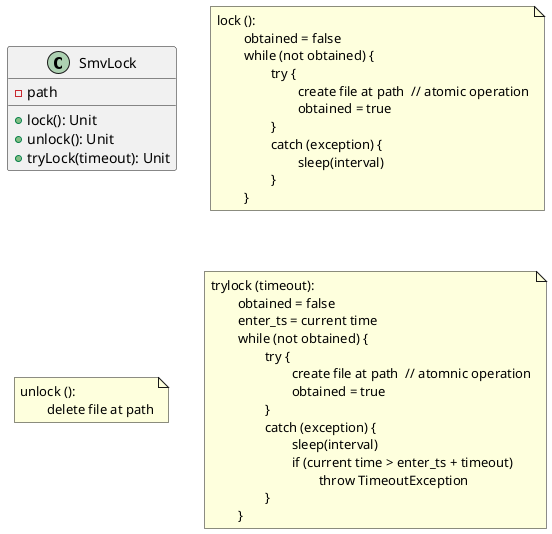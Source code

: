 @startuml

class SmvLock {
	-path
	+lock(): Unit
	+unlock(): Unit
	+tryLock(timeout): Unit
}

note as lock_pseudocode
	lock ():
		obtained = false
		while (not obtained) {
			try {
				create file at path  // atomic operation
				obtained = true
			}
			catch (exception) {
				sleep(interval)
			}
		}
end note

note as unlock_pseudocode
	unlock ():
		delete file at path
end note

note as trylock_pseudocode
	trylock (timeout):
		obtained = false
		enter_ts = current time
		while (not obtained) {
			try {
				create file at path  // atomnic operation
				obtained = true
			}
			catch (exception) {
				sleep(interval)
				if (current time > enter_ts + timeout)
					throw TimeoutException
			}
		}
end note

@enduml
